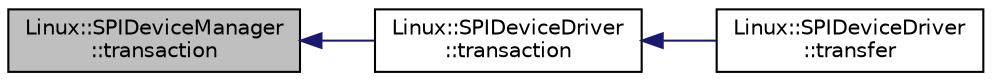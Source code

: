 digraph "Linux::SPIDeviceManager::transaction"
{
 // INTERACTIVE_SVG=YES
  edge [fontname="Helvetica",fontsize="10",labelfontname="Helvetica",labelfontsize="10"];
  node [fontname="Helvetica",fontsize="10",shape=record];
  rankdir="LR";
  Node1 [label="Linux::SPIDeviceManager\l::transaction",height=0.2,width=0.4,color="black", fillcolor="grey75", style="filled", fontcolor="black"];
  Node1 -> Node2 [dir="back",color="midnightblue",fontsize="10",style="solid",fontname="Helvetica"];
  Node2 [label="Linux::SPIDeviceDriver\l::transaction",height=0.2,width=0.4,color="black", fillcolor="white", style="filled",URL="$classLinux_1_1SPIDeviceDriver.html#a7186697231f24641805eb66c995c3d1d"];
  Node2 -> Node3 [dir="back",color="midnightblue",fontsize="10",style="solid",fontname="Helvetica"];
  Node3 [label="Linux::SPIDeviceDriver\l::transfer",height=0.2,width=0.4,color="black", fillcolor="white", style="filled",URL="$classLinux_1_1SPIDeviceDriver.html#a1a003a2e02d1016ec588ec784f13d2f0"];
}
